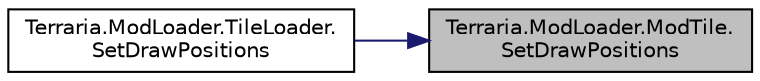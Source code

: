 digraph "Terraria.ModLoader.ModTile.SetDrawPositions"
{
 // LATEX_PDF_SIZE
  edge [fontname="Helvetica",fontsize="10",labelfontname="Helvetica",labelfontsize="10"];
  node [fontname="Helvetica",fontsize="10",shape=record];
  rankdir="RL";
  Node1 [label="Terraria.ModLoader.ModTile.\lSetDrawPositions",height=0.2,width=0.4,color="black", fillcolor="grey75", style="filled", fontcolor="black",tooltip="Allows you to customize the position in which this tile is drawn. Width refers to the width of one fr..."];
  Node1 -> Node2 [dir="back",color="midnightblue",fontsize="10",style="solid",fontname="Helvetica"];
  Node2 [label="Terraria.ModLoader.TileLoader.\lSetDrawPositions",height=0.2,width=0.4,color="black", fillcolor="white", style="filled",URL="$class_terraria_1_1_mod_loader_1_1_tile_loader.html#a6470cd76125120b7af5bb68b4a3e6db4",tooltip=" "];
}
